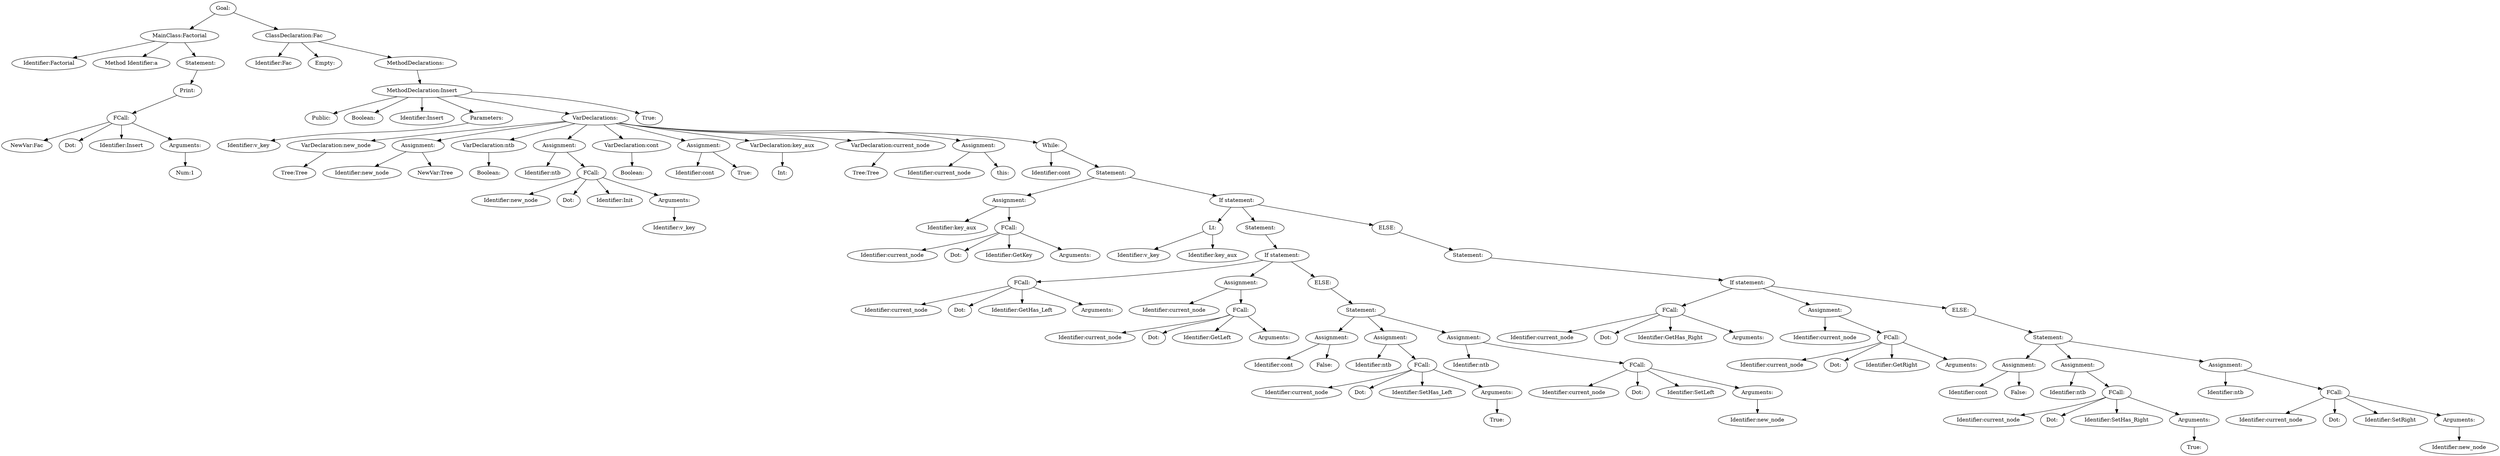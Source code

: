 digraph {
n0 [label="Goal:"];
n1 [label="MainClass:Factorial"];
n2 [label="Identifier:Factorial"];
n1 -> n2
n3 [label="Method Identifier:a"];
n1 -> n3
n4 [label="Statement:"];
n5 [label="Print:"];
n6 [label="FCall:"];
n7 [label="NewVar:Fac"];
n6 -> n7
n8 [label="Dot:"];
n6 -> n8
n9 [label="Identifier:Insert"];
n6 -> n9
n10 [label="Arguments:"];
n11 [label="Num:1"];
n10 -> n11
n6 -> n10
n5 -> n6
n4 -> n5
n1 -> n4
n0 -> n1
n12 [label="ClassDeclaration:Fac"];
n13 [label="Identifier:Fac"];
n12 -> n13
n14 [label="Empty:"];
n12 -> n14
n15 [label="MethodDeclarations:"];
n16 [label="MethodDeclaration:Insert"];
n17 [label="Public:"];
n16 -> n17
n18 [label="Boolean:"];
n16 -> n18
n19 [label="Identifier:Insert"];
n16 -> n19
n20 [label="Parameters:"];
n21 [label="Identifier:v_key"];
n20 -> n21
n16 -> n20
n22 [label="VarDeclarations:"];
n23 [label="VarDeclaration:new_node"];
n24 [label="Tree:Tree"];
n23 -> n24
n22 -> n23
n25 [label="Assignment:"];
n26 [label="Identifier:new_node"];
n25 -> n26
n27 [label="NewVar:Tree"];
n25 -> n27
n22 -> n25
n28 [label="VarDeclaration:ntb"];
n29 [label="Boolean:"];
n28 -> n29
n22 -> n28
n30 [label="Assignment:"];
n31 [label="Identifier:ntb"];
n30 -> n31
n32 [label="FCall:"];
n33 [label="Identifier:new_node"];
n32 -> n33
n34 [label="Dot:"];
n32 -> n34
n35 [label="Identifier:Init"];
n32 -> n35
n36 [label="Arguments:"];
n37 [label="Identifier:v_key"];
n36 -> n37
n32 -> n36
n30 -> n32
n22 -> n30
n38 [label="VarDeclaration:cont"];
n39 [label="Boolean:"];
n38 -> n39
n22 -> n38
n40 [label="Assignment:"];
n41 [label="Identifier:cont"];
n40 -> n41
n42 [label="True:"];
n40 -> n42
n22 -> n40
n43 [label="VarDeclaration:key_aux"];
n44 [label="Int:"];
n43 -> n44
n22 -> n43
n45 [label="VarDeclaration:current_node"];
n46 [label="Tree:Tree"];
n45 -> n46
n22 -> n45
n47 [label="Assignment:"];
n48 [label="Identifier:current_node"];
n47 -> n48
n49 [label="this:"];
n47 -> n49
n22 -> n47
n50 [label="While:"];
n51 [label="Identifier:cont"];
n50 -> n51
n52 [label="Statement:"];
n53 [label="Assignment:"];
n54 [label="Identifier:key_aux"];
n53 -> n54
n55 [label="FCall:"];
n56 [label="Identifier:current_node"];
n55 -> n56
n57 [label="Dot:"];
n55 -> n57
n58 [label="Identifier:GetKey"];
n55 -> n58
n59 [label="Arguments:"];
n55 -> n59
n53 -> n55
n52 -> n53
n60 [label="If statement:"];
n61 [label="Lt:"];
n62 [label="Identifier:v_key"];
n61 -> n62
n63 [label="Identifier:key_aux"];
n61 -> n63
n60 -> n61
n64 [label="Statement:"];
n65 [label="If statement:"];
n66 [label="FCall:"];
n67 [label="Identifier:current_node"];
n66 -> n67
n68 [label="Dot:"];
n66 -> n68
n69 [label="Identifier:GetHas_Left"];
n66 -> n69
n70 [label="Arguments:"];
n66 -> n70
n65 -> n66
n71 [label="Assignment:"];
n72 [label="Identifier:current_node"];
n71 -> n72
n73 [label="FCall:"];
n74 [label="Identifier:current_node"];
n73 -> n74
n75 [label="Dot:"];
n73 -> n75
n76 [label="Identifier:GetLeft"];
n73 -> n76
n77 [label="Arguments:"];
n73 -> n77
n71 -> n73
n65 -> n71
n78 [label="ELSE:"];
n79 [label="Statement:"];
n80 [label="Assignment:"];
n81 [label="Identifier:cont"];
n80 -> n81
n82 [label="False:"];
n80 -> n82
n79 -> n80
n83 [label="Assignment:"];
n84 [label="Identifier:ntb"];
n83 -> n84
n85 [label="FCall:"];
n86 [label="Identifier:current_node"];
n85 -> n86
n87 [label="Dot:"];
n85 -> n87
n88 [label="Identifier:SetHas_Left"];
n85 -> n88
n89 [label="Arguments:"];
n90 [label="True:"];
n89 -> n90
n85 -> n89
n83 -> n85
n79 -> n83
n91 [label="Assignment:"];
n92 [label="Identifier:ntb"];
n91 -> n92
n93 [label="FCall:"];
n94 [label="Identifier:current_node"];
n93 -> n94
n95 [label="Dot:"];
n93 -> n95
n96 [label="Identifier:SetLeft"];
n93 -> n96
n97 [label="Arguments:"];
n98 [label="Identifier:new_node"];
n97 -> n98
n93 -> n97
n91 -> n93
n79 -> n91
n78 -> n79
n65 -> n78
n64 -> n65
n60 -> n64
n99 [label="ELSE:"];
n100 [label="Statement:"];
n101 [label="If statement:"];
n102 [label="FCall:"];
n103 [label="Identifier:current_node"];
n102 -> n103
n104 [label="Dot:"];
n102 -> n104
n105 [label="Identifier:GetHas_Right"];
n102 -> n105
n106 [label="Arguments:"];
n102 -> n106
n101 -> n102
n107 [label="Assignment:"];
n108 [label="Identifier:current_node"];
n107 -> n108
n109 [label="FCall:"];
n110 [label="Identifier:current_node"];
n109 -> n110
n111 [label="Dot:"];
n109 -> n111
n112 [label="Identifier:GetRight"];
n109 -> n112
n113 [label="Arguments:"];
n109 -> n113
n107 -> n109
n101 -> n107
n114 [label="ELSE:"];
n115 [label="Statement:"];
n116 [label="Assignment:"];
n117 [label="Identifier:cont"];
n116 -> n117
n118 [label="False:"];
n116 -> n118
n115 -> n116
n119 [label="Assignment:"];
n120 [label="Identifier:ntb"];
n119 -> n120
n121 [label="FCall:"];
n122 [label="Identifier:current_node"];
n121 -> n122
n123 [label="Dot:"];
n121 -> n123
n124 [label="Identifier:SetHas_Right"];
n121 -> n124
n125 [label="Arguments:"];
n126 [label="True:"];
n125 -> n126
n121 -> n125
n119 -> n121
n115 -> n119
n127 [label="Assignment:"];
n128 [label="Identifier:ntb"];
n127 -> n128
n129 [label="FCall:"];
n130 [label="Identifier:current_node"];
n129 -> n130
n131 [label="Dot:"];
n129 -> n131
n132 [label="Identifier:SetRight"];
n129 -> n132
n133 [label="Arguments:"];
n134 [label="Identifier:new_node"];
n133 -> n134
n129 -> n133
n127 -> n129
n115 -> n127
n114 -> n115
n101 -> n114
n100 -> n101
n99 -> n100
n60 -> n99
n52 -> n60
n50 -> n52
n22 -> n50
n16 -> n22
n135 [label="True:"];
n16 -> n135
n15 -> n16
n12 -> n15
n0 -> n12
}

